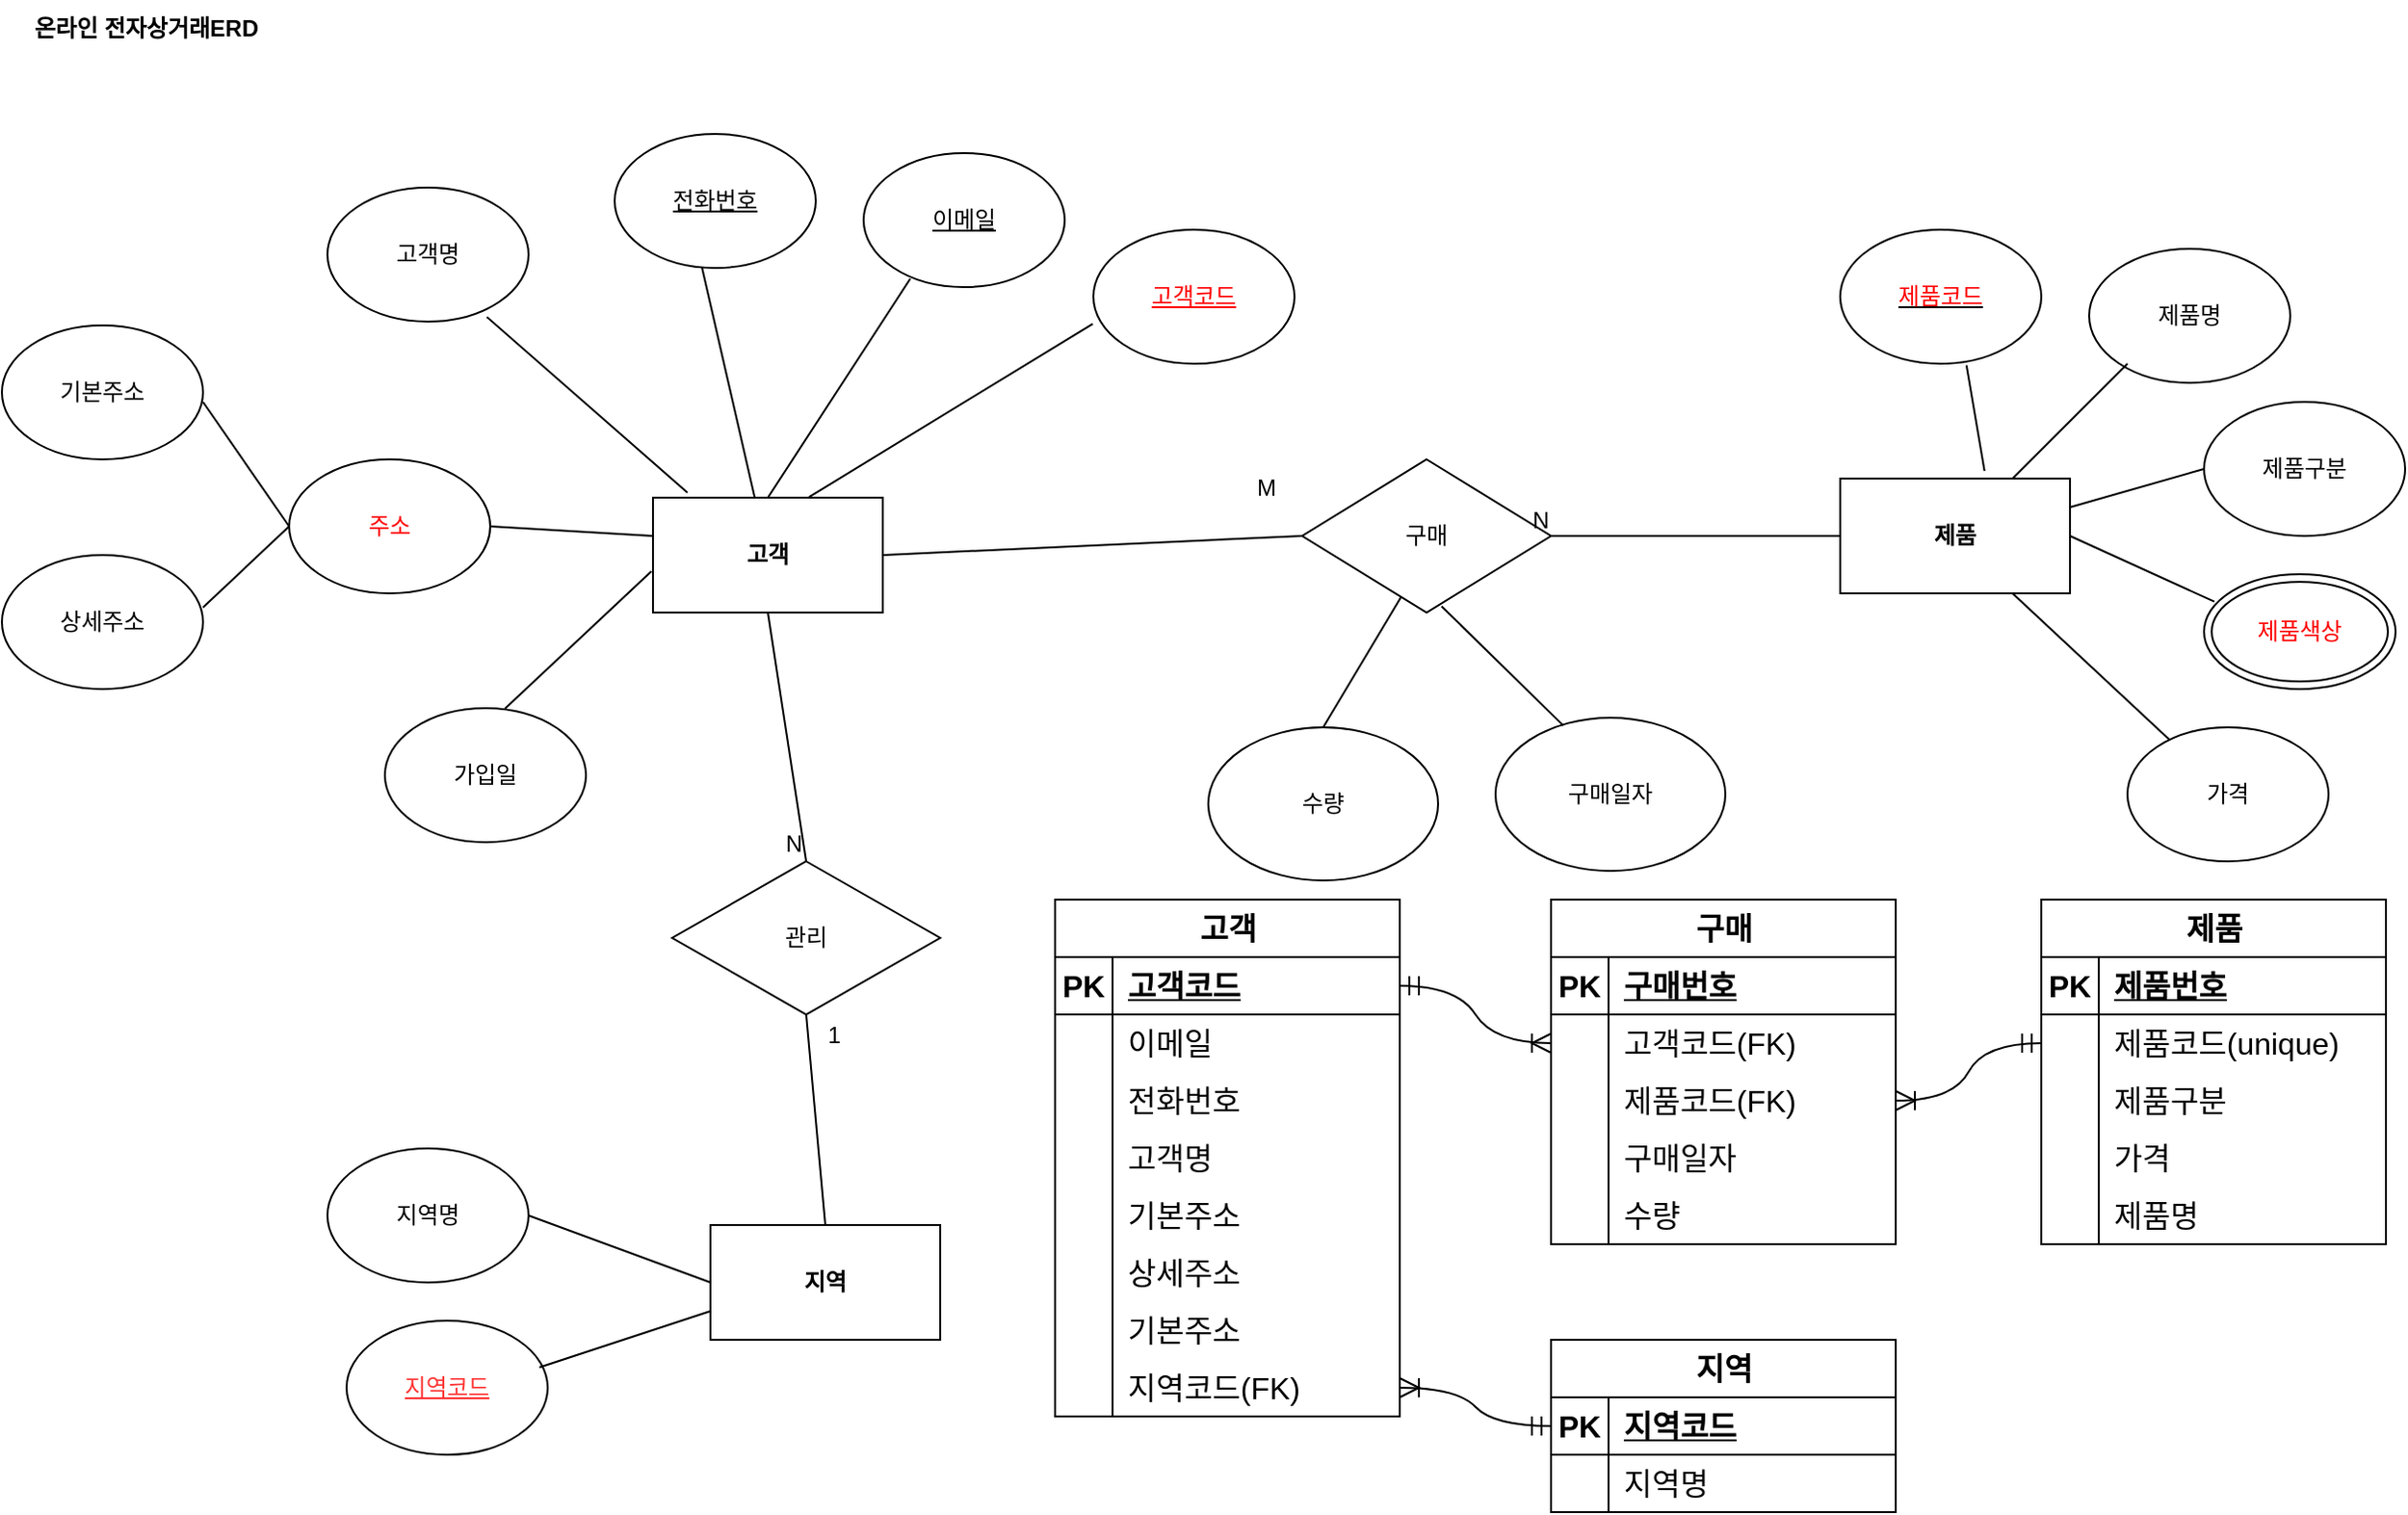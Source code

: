 <mxfile version="22.1.16" type="github">
  <diagram name="페이지-1" id="Gq8Mpnn2JN46EDsMWv6A">
    <mxGraphModel dx="952" dy="1116" grid="1" gridSize="10" guides="1" tooltips="1" connect="1" arrows="1" fold="1" page="1" pageScale="1" pageWidth="1390" pageHeight="980" math="0" shadow="0">
      <root>
        <mxCell id="0" />
        <mxCell id="1" parent="0" />
        <mxCell id="vowOgIwN2U-q6foPGj1b-1" value="&lt;b&gt;고객&lt;/b&gt;" style="rounded=0;whiteSpace=wrap;html=1;" parent="1" vertex="1">
          <mxGeometry x="380" y="390" width="120" height="60" as="geometry" />
        </mxCell>
        <mxCell id="vowOgIwN2U-q6foPGj1b-2" value="&lt;font color=&quot;#ff0000&quot;&gt;&lt;u&gt;고객코드&lt;/u&gt;&lt;/font&gt;" style="ellipse;whiteSpace=wrap;html=1;" parent="1" vertex="1">
          <mxGeometry x="610" y="250" width="105" height="70" as="geometry" />
        </mxCell>
        <mxCell id="vowOgIwN2U-q6foPGj1b-4" value="&lt;u&gt;전화번호&lt;/u&gt;" style="ellipse;whiteSpace=wrap;html=1;" parent="1" vertex="1">
          <mxGeometry x="360" y="200" width="105" height="70" as="geometry" />
        </mxCell>
        <mxCell id="vowOgIwN2U-q6foPGj1b-5" value="고객명" style="ellipse;whiteSpace=wrap;html=1;" parent="1" vertex="1">
          <mxGeometry x="210" y="228" width="105" height="70" as="geometry" />
        </mxCell>
        <mxCell id="vowOgIwN2U-q6foPGj1b-6" value="&lt;u&gt;이메일&lt;/u&gt;" style="ellipse;whiteSpace=wrap;html=1;" parent="1" vertex="1">
          <mxGeometry x="490" y="210" width="105" height="70" as="geometry" />
        </mxCell>
        <mxCell id="vowOgIwN2U-q6foPGj1b-9" value="가입일" style="ellipse;whiteSpace=wrap;html=1;" parent="1" vertex="1">
          <mxGeometry x="240" y="500" width="105" height="70" as="geometry" />
        </mxCell>
        <mxCell id="vowOgIwN2U-q6foPGj1b-10" value="&lt;font color=&quot;#ff0000&quot;&gt;주소&lt;/font&gt;" style="ellipse;whiteSpace=wrap;html=1;" parent="1" vertex="1">
          <mxGeometry x="190" y="370" width="105" height="70" as="geometry" />
        </mxCell>
        <mxCell id="vowOgIwN2U-q6foPGj1b-11" value="기본주소" style="ellipse;whiteSpace=wrap;html=1;" parent="1" vertex="1">
          <mxGeometry x="40" y="300" width="105" height="70" as="geometry" />
        </mxCell>
        <mxCell id="vowOgIwN2U-q6foPGj1b-12" value="상세주소" style="ellipse;whiteSpace=wrap;html=1;" parent="1" vertex="1">
          <mxGeometry x="40" y="420" width="105" height="70" as="geometry" />
        </mxCell>
        <mxCell id="vowOgIwN2U-q6foPGj1b-13" value="&lt;b&gt;제품&lt;/b&gt;" style="rounded=0;whiteSpace=wrap;html=1;" parent="1" vertex="1">
          <mxGeometry x="1000" y="380" width="120" height="60" as="geometry" />
        </mxCell>
        <mxCell id="vowOgIwN2U-q6foPGj1b-14" value="제품명" style="ellipse;whiteSpace=wrap;html=1;" parent="1" vertex="1">
          <mxGeometry x="1130" y="260" width="105" height="70" as="geometry" />
        </mxCell>
        <mxCell id="vowOgIwN2U-q6foPGj1b-15" value="&lt;u&gt;&lt;font color=&quot;#ff0000&quot;&gt;제품코드&lt;/font&gt;&lt;/u&gt;" style="ellipse;whiteSpace=wrap;html=1;" parent="1" vertex="1">
          <mxGeometry x="1000" y="250" width="105" height="70" as="geometry" />
        </mxCell>
        <mxCell id="vowOgIwN2U-q6foPGj1b-16" value="제품구분" style="ellipse;whiteSpace=wrap;html=1;" parent="1" vertex="1">
          <mxGeometry x="1190" y="340" width="105" height="70" as="geometry" />
        </mxCell>
        <mxCell id="vowOgIwN2U-q6foPGj1b-18" value="가격" style="ellipse;whiteSpace=wrap;html=1;" parent="1" vertex="1">
          <mxGeometry x="1150" y="510" width="105" height="70" as="geometry" />
        </mxCell>
        <mxCell id="vowOgIwN2U-q6foPGj1b-20" value="&lt;b&gt;지역&lt;/b&gt;" style="rounded=0;whiteSpace=wrap;html=1;" parent="1" vertex="1">
          <mxGeometry x="410" y="770" width="120" height="60" as="geometry" />
        </mxCell>
        <mxCell id="vowOgIwN2U-q6foPGj1b-21" value="지역명" style="ellipse;whiteSpace=wrap;html=1;" parent="1" vertex="1">
          <mxGeometry x="210" y="730" width="105" height="70" as="geometry" />
        </mxCell>
        <mxCell id="vowOgIwN2U-q6foPGj1b-22" value="&lt;font color=&quot;#ff3333&quot;&gt;&lt;u&gt;지역코드&lt;/u&gt;&lt;/font&gt;" style="ellipse;whiteSpace=wrap;html=1;" parent="1" vertex="1">
          <mxGeometry x="220" y="820" width="105" height="70" as="geometry" />
        </mxCell>
        <mxCell id="vowOgIwN2U-q6foPGj1b-24" value="" style="endArrow=none;html=1;rounded=0;exitX=0.5;exitY=0;exitDx=0;exitDy=0;entryX=0.232;entryY=0.937;entryDx=0;entryDy=0;entryPerimeter=0;" parent="1" source="vowOgIwN2U-q6foPGj1b-1" target="vowOgIwN2U-q6foPGj1b-6" edge="1">
          <mxGeometry width="50" height="50" relative="1" as="geometry">
            <mxPoint x="539.58" y="396.16" as="sourcePoint" />
            <mxPoint x="520" y="300" as="targetPoint" />
          </mxGeometry>
        </mxCell>
        <mxCell id="vowOgIwN2U-q6foPGj1b-25" value="" style="endArrow=none;html=1;rounded=0;entryX=0.5;entryY=1;entryDx=0;entryDy=0;" parent="1" source="vowOgIwN2U-q6foPGj1b-1" edge="1">
          <mxGeometry width="50" height="50" relative="1" as="geometry">
            <mxPoint x="419.35" y="385.02" as="sourcePoint" />
            <mxPoint x="405.65" y="270" as="targetPoint" />
          </mxGeometry>
        </mxCell>
        <mxCell id="vowOgIwN2U-q6foPGj1b-26" value="" style="endArrow=none;html=1;rounded=0;entryX=0.793;entryY=0.966;entryDx=0;entryDy=0;entryPerimeter=0;exitX=0.15;exitY=-0.044;exitDx=0;exitDy=0;exitPerimeter=0;" parent="1" source="vowOgIwN2U-q6foPGj1b-1" target="vowOgIwN2U-q6foPGj1b-5" edge="1">
          <mxGeometry width="50" height="50" relative="1" as="geometry">
            <mxPoint x="337.35" y="418" as="sourcePoint" />
            <mxPoint x="310" y="298" as="targetPoint" />
          </mxGeometry>
        </mxCell>
        <mxCell id="vowOgIwN2U-q6foPGj1b-27" value="" style="endArrow=none;html=1;rounded=0;exitX=0.679;exitY=-0.005;exitDx=0;exitDy=0;exitPerimeter=0;entryX=-0.003;entryY=0.702;entryDx=0;entryDy=0;entryPerimeter=0;" parent="1" source="vowOgIwN2U-q6foPGj1b-1" target="vowOgIwN2U-q6foPGj1b-2" edge="1">
          <mxGeometry width="50" height="50" relative="1" as="geometry">
            <mxPoint x="471.98" y="390.0" as="sourcePoint" />
            <mxPoint x="613.016" y="310.353" as="targetPoint" />
          </mxGeometry>
        </mxCell>
        <mxCell id="vowOgIwN2U-q6foPGj1b-34" value="" style="endArrow=none;html=1;rounded=0;exitX=1;exitY=0.5;exitDx=0;exitDy=0;" parent="1" source="vowOgIwN2U-q6foPGj1b-10" edge="1">
          <mxGeometry width="50" height="50" relative="1" as="geometry">
            <mxPoint x="330" y="460" as="sourcePoint" />
            <mxPoint x="380" y="410" as="targetPoint" />
          </mxGeometry>
        </mxCell>
        <mxCell id="vowOgIwN2U-q6foPGj1b-36" value="" style="endArrow=none;html=1;rounded=0;entryX=-0.007;entryY=0.642;entryDx=0;entryDy=0;entryPerimeter=0;exitX=0.597;exitY=0.004;exitDx=0;exitDy=0;exitPerimeter=0;" parent="1" source="vowOgIwN2U-q6foPGj1b-9" target="vowOgIwN2U-q6foPGj1b-1" edge="1">
          <mxGeometry width="50" height="50" relative="1" as="geometry">
            <mxPoint x="315" y="490" as="sourcePoint" />
            <mxPoint x="365" y="440" as="targetPoint" />
          </mxGeometry>
        </mxCell>
        <mxCell id="vowOgIwN2U-q6foPGj1b-37" value="" style="endArrow=none;html=1;rounded=0;entryX=0;entryY=0.5;entryDx=0;entryDy=0;" parent="1" target="vowOgIwN2U-q6foPGj1b-10" edge="1">
          <mxGeometry width="50" height="50" relative="1" as="geometry">
            <mxPoint x="145" y="340" as="sourcePoint" />
            <mxPoint x="190" y="400" as="targetPoint" />
          </mxGeometry>
        </mxCell>
        <mxCell id="vowOgIwN2U-q6foPGj1b-38" value="" style="endArrow=none;html=1;rounded=0;entryX=0;entryY=0.5;entryDx=0;entryDy=0;exitX=1;exitY=0.391;exitDx=0;exitDy=0;exitPerimeter=0;" parent="1" source="vowOgIwN2U-q6foPGj1b-12" target="vowOgIwN2U-q6foPGj1b-10" edge="1">
          <mxGeometry width="50" height="50" relative="1" as="geometry">
            <mxPoint x="145" y="429.57" as="sourcePoint" />
            <mxPoint x="191" y="480.57" as="targetPoint" />
          </mxGeometry>
        </mxCell>
        <mxCell id="vowOgIwN2U-q6foPGj1b-42" value="" style="endArrow=none;html=1;rounded=0;exitX=0.75;exitY=0;exitDx=0;exitDy=0;" parent="1" source="vowOgIwN2U-q6foPGj1b-13" edge="1">
          <mxGeometry width="50" height="50" relative="1" as="geometry">
            <mxPoint x="1100" y="370" as="sourcePoint" />
            <mxPoint x="1150" y="320" as="targetPoint" />
          </mxGeometry>
        </mxCell>
        <mxCell id="vowOgIwN2U-q6foPGj1b-43" value="" style="endArrow=none;html=1;rounded=0;entryX=0.628;entryY=1.012;entryDx=0;entryDy=0;entryPerimeter=0;exitX=0.628;exitY=-0.065;exitDx=0;exitDy=0;exitPerimeter=0;" parent="1" source="vowOgIwN2U-q6foPGj1b-13" target="vowOgIwN2U-q6foPGj1b-15" edge="1">
          <mxGeometry width="50" height="50" relative="1" as="geometry">
            <mxPoint x="1027.5" y="380" as="sourcePoint" />
            <mxPoint x="1077.5" y="330" as="targetPoint" />
          </mxGeometry>
        </mxCell>
        <mxCell id="vowOgIwN2U-q6foPGj1b-48" value="" style="endArrow=none;html=1;rounded=0;exitX=1;exitY=0.5;exitDx=0;exitDy=0;entryX=0;entryY=0.5;entryDx=0;entryDy=0;" parent="1" source="vowOgIwN2U-q6foPGj1b-21" target="vowOgIwN2U-q6foPGj1b-20" edge="1">
          <mxGeometry width="50" height="50" relative="1" as="geometry">
            <mxPoint x="320" y="760" as="sourcePoint" />
            <mxPoint x="380" y="720" as="targetPoint" />
          </mxGeometry>
        </mxCell>
        <mxCell id="vowOgIwN2U-q6foPGj1b-50" value="" style="endArrow=none;html=1;rounded=0;exitX=0.959;exitY=0.348;exitDx=0;exitDy=0;exitPerimeter=0;entryX=0;entryY=0.75;entryDx=0;entryDy=0;" parent="1" source="vowOgIwN2U-q6foPGj1b-22" target="vowOgIwN2U-q6foPGj1b-20" edge="1">
          <mxGeometry width="50" height="50" relative="1" as="geometry">
            <mxPoint x="320" y="860" as="sourcePoint" />
            <mxPoint x="370" y="810" as="targetPoint" />
          </mxGeometry>
        </mxCell>
        <mxCell id="vowOgIwN2U-q6foPGj1b-52" value="" style="endArrow=none;html=1;rounded=0;exitX=1;exitY=0.25;exitDx=0;exitDy=0;entryX=0;entryY=0.5;entryDx=0;entryDy=0;" parent="1" source="vowOgIwN2U-q6foPGj1b-13" target="vowOgIwN2U-q6foPGj1b-16" edge="1">
          <mxGeometry width="50" height="50" relative="1" as="geometry">
            <mxPoint x="1130" y="420" as="sourcePoint" />
            <mxPoint x="1180" y="370" as="targetPoint" />
          </mxGeometry>
        </mxCell>
        <mxCell id="vowOgIwN2U-q6foPGj1b-53" value="" style="endArrow=none;html=1;rounded=0;exitX=1;exitY=0.5;exitDx=0;exitDy=0;entryX=0.054;entryY=0.239;entryDx=0;entryDy=0;entryPerimeter=0;" parent="1" source="vowOgIwN2U-q6foPGj1b-13" target="vowOgIwN2U-q6foPGj1b-57" edge="1">
          <mxGeometry width="50" height="50" relative="1" as="geometry">
            <mxPoint x="1130" y="460" as="sourcePoint" />
            <mxPoint x="1190" y="450.02" as="targetPoint" />
          </mxGeometry>
        </mxCell>
        <mxCell id="vowOgIwN2U-q6foPGj1b-55" value="" style="endArrow=none;html=1;rounded=0;entryX=0.75;entryY=1;entryDx=0;entryDy=0;" parent="1" source="vowOgIwN2U-q6foPGj1b-18" target="vowOgIwN2U-q6foPGj1b-13" edge="1">
          <mxGeometry width="50" height="50" relative="1" as="geometry">
            <mxPoint x="1100" y="510" as="sourcePoint" />
            <mxPoint x="1150" y="460" as="targetPoint" />
          </mxGeometry>
        </mxCell>
        <mxCell id="vowOgIwN2U-q6foPGj1b-57" value="&lt;font color=&quot;#ff0000&quot;&gt;제품색상&lt;/font&gt;" style="ellipse;shape=doubleEllipse;whiteSpace=wrap;html=1;" parent="1" vertex="1">
          <mxGeometry x="1190" y="430" width="100" height="60" as="geometry" />
        </mxCell>
        <mxCell id="vowOgIwN2U-q6foPGj1b-58" value="관리" style="rhombus;whiteSpace=wrap;html=1;" parent="1" vertex="1">
          <mxGeometry x="390" y="580" width="140" height="80" as="geometry" />
        </mxCell>
        <mxCell id="vowOgIwN2U-q6foPGj1b-59" value="" style="endArrow=none;html=1;rounded=0;exitX=0.5;exitY=1;exitDx=0;exitDy=0;entryX=0.5;entryY=0;entryDx=0;entryDy=0;" parent="1" source="vowOgIwN2U-q6foPGj1b-1" target="vowOgIwN2U-q6foPGj1b-58" edge="1">
          <mxGeometry relative="1" as="geometry">
            <mxPoint x="435" y="500" as="sourcePoint" />
            <mxPoint x="595" y="500" as="targetPoint" />
          </mxGeometry>
        </mxCell>
        <mxCell id="vowOgIwN2U-q6foPGj1b-60" value="N" style="resizable=0;html=1;whiteSpace=wrap;align=right;verticalAlign=bottom;" parent="vowOgIwN2U-q6foPGj1b-59" connectable="0" vertex="1">
          <mxGeometry x="1" relative="1" as="geometry" />
        </mxCell>
        <mxCell id="vowOgIwN2U-q6foPGj1b-61" value="" style="endArrow=none;html=1;rounded=0;entryX=0.5;entryY=1;entryDx=0;entryDy=0;exitX=0.5;exitY=0;exitDx=0;exitDy=0;" parent="1" source="vowOgIwN2U-q6foPGj1b-20" target="vowOgIwN2U-q6foPGj1b-58" edge="1">
          <mxGeometry relative="1" as="geometry">
            <mxPoint x="390" y="720" as="sourcePoint" />
            <mxPoint x="550" y="720" as="targetPoint" />
          </mxGeometry>
        </mxCell>
        <mxCell id="vowOgIwN2U-q6foPGj1b-62" value="1" style="resizable=0;html=1;whiteSpace=wrap;align=right;verticalAlign=bottom;" parent="vowOgIwN2U-q6foPGj1b-61" connectable="0" vertex="1">
          <mxGeometry x="1" relative="1" as="geometry">
            <mxPoint x="20" y="20" as="offset" />
          </mxGeometry>
        </mxCell>
        <mxCell id="vowOgIwN2U-q6foPGj1b-63" value="구매" style="rhombus;whiteSpace=wrap;html=1;" parent="1" vertex="1">
          <mxGeometry x="719" y="370" width="130" height="80" as="geometry" />
        </mxCell>
        <mxCell id="vowOgIwN2U-q6foPGj1b-64" value="" style="endArrow=none;html=1;rounded=0;exitX=0;exitY=0.5;exitDx=0;exitDy=0;entryX=1;entryY=0.5;entryDx=0;entryDy=0;" parent="1" source="vowOgIwN2U-q6foPGj1b-13" target="vowOgIwN2U-q6foPGj1b-63" edge="1">
          <mxGeometry relative="1" as="geometry">
            <mxPoint x="990" y="410" as="sourcePoint" />
            <mxPoint x="850" y="409" as="targetPoint" />
          </mxGeometry>
        </mxCell>
        <mxCell id="vowOgIwN2U-q6foPGj1b-65" value="N" style="resizable=0;html=1;whiteSpace=wrap;align=right;verticalAlign=bottom;" parent="vowOgIwN2U-q6foPGj1b-64" connectable="0" vertex="1">
          <mxGeometry x="1" relative="1" as="geometry" />
        </mxCell>
        <mxCell id="vowOgIwN2U-q6foPGj1b-66" value="" style="endArrow=none;html=1;rounded=0;exitX=1;exitY=0.5;exitDx=0;exitDy=0;entryX=0;entryY=0.5;entryDx=0;entryDy=0;" parent="1" source="vowOgIwN2U-q6foPGj1b-1" target="vowOgIwN2U-q6foPGj1b-63" edge="1">
          <mxGeometry relative="1" as="geometry">
            <mxPoint x="510" y="430" as="sourcePoint" />
            <mxPoint x="670" y="430" as="targetPoint" />
          </mxGeometry>
        </mxCell>
        <mxCell id="vowOgIwN2U-q6foPGj1b-67" value="M" style="text;html=1;align=center;verticalAlign=middle;resizable=0;points=[];autosize=1;strokeColor=none;fillColor=none;" parent="1" vertex="1">
          <mxGeometry x="685" y="370" width="30" height="30" as="geometry" />
        </mxCell>
        <mxCell id="vowOgIwN2U-q6foPGj1b-68" value="수량" style="ellipse;whiteSpace=wrap;html=1;" parent="1" vertex="1">
          <mxGeometry x="670" y="510" width="120" height="80" as="geometry" />
        </mxCell>
        <mxCell id="vowOgIwN2U-q6foPGj1b-69" value="구매일자" style="ellipse;whiteSpace=wrap;html=1;" parent="1" vertex="1">
          <mxGeometry x="820" y="505" width="120" height="80" as="geometry" />
        </mxCell>
        <mxCell id="vowOgIwN2U-q6foPGj1b-71" value="" style="endArrow=none;html=1;rounded=0;entryX=0.397;entryY=0.9;entryDx=0;entryDy=0;entryPerimeter=0;exitX=0.5;exitY=0;exitDx=0;exitDy=0;" parent="1" source="vowOgIwN2U-q6foPGj1b-68" target="vowOgIwN2U-q6foPGj1b-63" edge="1">
          <mxGeometry width="50" height="50" relative="1" as="geometry">
            <mxPoint x="685" y="485" as="sourcePoint" />
            <mxPoint x="735" y="435" as="targetPoint" />
          </mxGeometry>
        </mxCell>
        <mxCell id="vowOgIwN2U-q6foPGj1b-72" value="" style="endArrow=none;html=1;rounded=0;exitX=0.295;exitY=0.051;exitDx=0;exitDy=0;exitPerimeter=0;entryX=0.56;entryY=0.959;entryDx=0;entryDy=0;entryPerimeter=0;" parent="1" source="vowOgIwN2U-q6foPGj1b-69" target="vowOgIwN2U-q6foPGj1b-63" edge="1">
          <mxGeometry width="50" height="50" relative="1" as="geometry">
            <mxPoint x="800" y="508" as="sourcePoint" />
            <mxPoint x="800" y="460" as="targetPoint" />
          </mxGeometry>
        </mxCell>
        <mxCell id="vowOgIwN2U-q6foPGj1b-73" value="&lt;b&gt;온라인 전자상거래ERD&lt;/b&gt;" style="text;html=1;align=center;verticalAlign=middle;resizable=0;points=[];autosize=1;strokeColor=none;fillColor=none;" parent="1" vertex="1">
          <mxGeometry x="40" y="130" width="150" height="30" as="geometry" />
        </mxCell>
        <mxCell id="w_WEyZHLhwYqxQTG-O3H-2" value="고객" style="shape=table;startSize=30;container=1;collapsible=1;childLayout=tableLayout;fixedRows=1;rowLines=0;fontStyle=1;align=center;resizeLast=1;html=1;fontSize=16;" vertex="1" parent="1">
          <mxGeometry x="590" y="600" width="180" height="270" as="geometry" />
        </mxCell>
        <mxCell id="w_WEyZHLhwYqxQTG-O3H-3" value="" style="shape=tableRow;horizontal=0;startSize=0;swimlaneHead=0;swimlaneBody=0;fillColor=none;collapsible=0;dropTarget=0;points=[[0,0.5],[1,0.5]];portConstraint=eastwest;top=0;left=0;right=0;bottom=1;fontSize=16;" vertex="1" parent="w_WEyZHLhwYqxQTG-O3H-2">
          <mxGeometry y="30" width="180" height="30" as="geometry" />
        </mxCell>
        <mxCell id="w_WEyZHLhwYqxQTG-O3H-4" value="PK" style="shape=partialRectangle;connectable=0;fillColor=none;top=0;left=0;bottom=0;right=0;fontStyle=1;overflow=hidden;whiteSpace=wrap;html=1;fontSize=16;" vertex="1" parent="w_WEyZHLhwYqxQTG-O3H-3">
          <mxGeometry width="30" height="30" as="geometry">
            <mxRectangle width="30" height="30" as="alternateBounds" />
          </mxGeometry>
        </mxCell>
        <mxCell id="w_WEyZHLhwYqxQTG-O3H-5" value="고객코드" style="shape=partialRectangle;connectable=0;fillColor=none;top=0;left=0;bottom=0;right=0;align=left;spacingLeft=6;fontStyle=5;overflow=hidden;whiteSpace=wrap;html=1;fontSize=16;" vertex="1" parent="w_WEyZHLhwYqxQTG-O3H-3">
          <mxGeometry x="30" width="150" height="30" as="geometry">
            <mxRectangle width="150" height="30" as="alternateBounds" />
          </mxGeometry>
        </mxCell>
        <mxCell id="w_WEyZHLhwYqxQTG-O3H-6" value="" style="shape=tableRow;horizontal=0;startSize=0;swimlaneHead=0;swimlaneBody=0;fillColor=none;collapsible=0;dropTarget=0;points=[[0,0.5],[1,0.5]];portConstraint=eastwest;top=0;left=0;right=0;bottom=0;fontSize=16;" vertex="1" parent="w_WEyZHLhwYqxQTG-O3H-2">
          <mxGeometry y="60" width="180" height="30" as="geometry" />
        </mxCell>
        <mxCell id="w_WEyZHLhwYqxQTG-O3H-7" value="" style="shape=partialRectangle;connectable=0;fillColor=none;top=0;left=0;bottom=0;right=0;editable=1;overflow=hidden;whiteSpace=wrap;html=1;fontSize=16;" vertex="1" parent="w_WEyZHLhwYqxQTG-O3H-6">
          <mxGeometry width="30" height="30" as="geometry">
            <mxRectangle width="30" height="30" as="alternateBounds" />
          </mxGeometry>
        </mxCell>
        <mxCell id="w_WEyZHLhwYqxQTG-O3H-8" value="이메일" style="shape=partialRectangle;connectable=0;fillColor=none;top=0;left=0;bottom=0;right=0;align=left;spacingLeft=6;overflow=hidden;whiteSpace=wrap;html=1;fontSize=16;" vertex="1" parent="w_WEyZHLhwYqxQTG-O3H-6">
          <mxGeometry x="30" width="150" height="30" as="geometry">
            <mxRectangle width="150" height="30" as="alternateBounds" />
          </mxGeometry>
        </mxCell>
        <mxCell id="w_WEyZHLhwYqxQTG-O3H-9" value="" style="shape=tableRow;horizontal=0;startSize=0;swimlaneHead=0;swimlaneBody=0;fillColor=none;collapsible=0;dropTarget=0;points=[[0,0.5],[1,0.5]];portConstraint=eastwest;top=0;left=0;right=0;bottom=0;fontSize=16;" vertex="1" parent="w_WEyZHLhwYqxQTG-O3H-2">
          <mxGeometry y="90" width="180" height="30" as="geometry" />
        </mxCell>
        <mxCell id="w_WEyZHLhwYqxQTG-O3H-10" value="" style="shape=partialRectangle;connectable=0;fillColor=none;top=0;left=0;bottom=0;right=0;editable=1;overflow=hidden;whiteSpace=wrap;html=1;fontSize=16;" vertex="1" parent="w_WEyZHLhwYqxQTG-O3H-9">
          <mxGeometry width="30" height="30" as="geometry">
            <mxRectangle width="30" height="30" as="alternateBounds" />
          </mxGeometry>
        </mxCell>
        <mxCell id="w_WEyZHLhwYqxQTG-O3H-11" value="전화번호" style="shape=partialRectangle;connectable=0;fillColor=none;top=0;left=0;bottom=0;right=0;align=left;spacingLeft=6;overflow=hidden;whiteSpace=wrap;html=1;fontSize=16;" vertex="1" parent="w_WEyZHLhwYqxQTG-O3H-9">
          <mxGeometry x="30" width="150" height="30" as="geometry">
            <mxRectangle width="150" height="30" as="alternateBounds" />
          </mxGeometry>
        </mxCell>
        <mxCell id="w_WEyZHLhwYqxQTG-O3H-12" value="" style="shape=tableRow;horizontal=0;startSize=0;swimlaneHead=0;swimlaneBody=0;fillColor=none;collapsible=0;dropTarget=0;points=[[0,0.5],[1,0.5]];portConstraint=eastwest;top=0;left=0;right=0;bottom=0;fontSize=16;" vertex="1" parent="w_WEyZHLhwYqxQTG-O3H-2">
          <mxGeometry y="120" width="180" height="30" as="geometry" />
        </mxCell>
        <mxCell id="w_WEyZHLhwYqxQTG-O3H-13" value="" style="shape=partialRectangle;connectable=0;fillColor=none;top=0;left=0;bottom=0;right=0;editable=1;overflow=hidden;whiteSpace=wrap;html=1;fontSize=16;" vertex="1" parent="w_WEyZHLhwYqxQTG-O3H-12">
          <mxGeometry width="30" height="30" as="geometry">
            <mxRectangle width="30" height="30" as="alternateBounds" />
          </mxGeometry>
        </mxCell>
        <mxCell id="w_WEyZHLhwYqxQTG-O3H-14" value="고객명" style="shape=partialRectangle;connectable=0;fillColor=none;top=0;left=0;bottom=0;right=0;align=left;spacingLeft=6;overflow=hidden;whiteSpace=wrap;html=1;fontSize=16;" vertex="1" parent="w_WEyZHLhwYqxQTG-O3H-12">
          <mxGeometry x="30" width="150" height="30" as="geometry">
            <mxRectangle width="150" height="30" as="alternateBounds" />
          </mxGeometry>
        </mxCell>
        <mxCell id="w_WEyZHLhwYqxQTG-O3H-16" value="" style="shape=tableRow;horizontal=0;startSize=0;swimlaneHead=0;swimlaneBody=0;fillColor=none;collapsible=0;dropTarget=0;points=[[0,0.5],[1,0.5]];portConstraint=eastwest;top=0;left=0;right=0;bottom=0;fontSize=16;" vertex="1" parent="w_WEyZHLhwYqxQTG-O3H-2">
          <mxGeometry y="150" width="180" height="30" as="geometry" />
        </mxCell>
        <mxCell id="w_WEyZHLhwYqxQTG-O3H-17" value="" style="shape=partialRectangle;connectable=0;fillColor=none;top=0;left=0;bottom=0;right=0;editable=1;overflow=hidden;whiteSpace=wrap;html=1;fontSize=16;" vertex="1" parent="w_WEyZHLhwYqxQTG-O3H-16">
          <mxGeometry width="30" height="30" as="geometry">
            <mxRectangle width="30" height="30" as="alternateBounds" />
          </mxGeometry>
        </mxCell>
        <mxCell id="w_WEyZHLhwYqxQTG-O3H-18" value="기본주소" style="shape=partialRectangle;connectable=0;fillColor=none;top=0;left=0;bottom=0;right=0;align=left;spacingLeft=6;overflow=hidden;whiteSpace=wrap;html=1;fontSize=16;" vertex="1" parent="w_WEyZHLhwYqxQTG-O3H-16">
          <mxGeometry x="30" width="150" height="30" as="geometry">
            <mxRectangle width="150" height="30" as="alternateBounds" />
          </mxGeometry>
        </mxCell>
        <mxCell id="w_WEyZHLhwYqxQTG-O3H-19" value="" style="shape=tableRow;horizontal=0;startSize=0;swimlaneHead=0;swimlaneBody=0;fillColor=none;collapsible=0;dropTarget=0;points=[[0,0.5],[1,0.5]];portConstraint=eastwest;top=0;left=0;right=0;bottom=0;fontSize=16;" vertex="1" parent="w_WEyZHLhwYqxQTG-O3H-2">
          <mxGeometry y="180" width="180" height="30" as="geometry" />
        </mxCell>
        <mxCell id="w_WEyZHLhwYqxQTG-O3H-20" value="" style="shape=partialRectangle;connectable=0;fillColor=none;top=0;left=0;bottom=0;right=0;editable=1;overflow=hidden;whiteSpace=wrap;html=1;fontSize=16;" vertex="1" parent="w_WEyZHLhwYqxQTG-O3H-19">
          <mxGeometry width="30" height="30" as="geometry">
            <mxRectangle width="30" height="30" as="alternateBounds" />
          </mxGeometry>
        </mxCell>
        <mxCell id="w_WEyZHLhwYqxQTG-O3H-21" value="상세주소" style="shape=partialRectangle;connectable=0;fillColor=none;top=0;left=0;bottom=0;right=0;align=left;spacingLeft=6;overflow=hidden;whiteSpace=wrap;html=1;fontSize=16;" vertex="1" parent="w_WEyZHLhwYqxQTG-O3H-19">
          <mxGeometry x="30" width="150" height="30" as="geometry">
            <mxRectangle width="150" height="30" as="alternateBounds" />
          </mxGeometry>
        </mxCell>
        <mxCell id="w_WEyZHLhwYqxQTG-O3H-41" value="" style="shape=tableRow;horizontal=0;startSize=0;swimlaneHead=0;swimlaneBody=0;fillColor=none;collapsible=0;dropTarget=0;points=[[0,0.5],[1,0.5]];portConstraint=eastwest;top=0;left=0;right=0;bottom=0;fontSize=16;" vertex="1" parent="w_WEyZHLhwYqxQTG-O3H-2">
          <mxGeometry y="210" width="180" height="30" as="geometry" />
        </mxCell>
        <mxCell id="w_WEyZHLhwYqxQTG-O3H-42" value="" style="shape=partialRectangle;connectable=0;fillColor=none;top=0;left=0;bottom=0;right=0;editable=1;overflow=hidden;whiteSpace=wrap;html=1;fontSize=16;" vertex="1" parent="w_WEyZHLhwYqxQTG-O3H-41">
          <mxGeometry width="30" height="30" as="geometry">
            <mxRectangle width="30" height="30" as="alternateBounds" />
          </mxGeometry>
        </mxCell>
        <mxCell id="w_WEyZHLhwYqxQTG-O3H-43" value="기본주소" style="shape=partialRectangle;connectable=0;fillColor=none;top=0;left=0;bottom=0;right=0;align=left;spacingLeft=6;overflow=hidden;whiteSpace=wrap;html=1;fontSize=16;" vertex="1" parent="w_WEyZHLhwYqxQTG-O3H-41">
          <mxGeometry x="30" width="150" height="30" as="geometry">
            <mxRectangle width="150" height="30" as="alternateBounds" />
          </mxGeometry>
        </mxCell>
        <mxCell id="w_WEyZHLhwYqxQTG-O3H-127" value="" style="shape=tableRow;horizontal=0;startSize=0;swimlaneHead=0;swimlaneBody=0;fillColor=none;collapsible=0;dropTarget=0;points=[[0,0.5],[1,0.5]];portConstraint=eastwest;top=0;left=0;right=0;bottom=0;fontSize=16;" vertex="1" parent="w_WEyZHLhwYqxQTG-O3H-2">
          <mxGeometry y="240" width="180" height="30" as="geometry" />
        </mxCell>
        <mxCell id="w_WEyZHLhwYqxQTG-O3H-128" value="" style="shape=partialRectangle;connectable=0;fillColor=none;top=0;left=0;bottom=0;right=0;editable=1;overflow=hidden;whiteSpace=wrap;html=1;fontSize=16;" vertex="1" parent="w_WEyZHLhwYqxQTG-O3H-127">
          <mxGeometry width="30" height="30" as="geometry">
            <mxRectangle width="30" height="30" as="alternateBounds" />
          </mxGeometry>
        </mxCell>
        <mxCell id="w_WEyZHLhwYqxQTG-O3H-129" value="지역코드(FK)" style="shape=partialRectangle;connectable=0;fillColor=none;top=0;left=0;bottom=0;right=0;align=left;spacingLeft=6;overflow=hidden;whiteSpace=wrap;html=1;fontSize=16;" vertex="1" parent="w_WEyZHLhwYqxQTG-O3H-127">
          <mxGeometry x="30" width="150" height="30" as="geometry">
            <mxRectangle width="150" height="30" as="alternateBounds" />
          </mxGeometry>
        </mxCell>
        <mxCell id="w_WEyZHLhwYqxQTG-O3H-22" value="제품" style="shape=table;startSize=30;container=1;collapsible=1;childLayout=tableLayout;fixedRows=1;rowLines=0;fontStyle=1;align=center;resizeLast=1;html=1;fontSize=16;" vertex="1" parent="1">
          <mxGeometry x="1105" y="600" width="180" height="180" as="geometry" />
        </mxCell>
        <mxCell id="w_WEyZHLhwYqxQTG-O3H-23" value="" style="shape=tableRow;horizontal=0;startSize=0;swimlaneHead=0;swimlaneBody=0;fillColor=none;collapsible=0;dropTarget=0;points=[[0,0.5],[1,0.5]];portConstraint=eastwest;top=0;left=0;right=0;bottom=1;fontSize=16;" vertex="1" parent="w_WEyZHLhwYqxQTG-O3H-22">
          <mxGeometry y="30" width="180" height="30" as="geometry" />
        </mxCell>
        <mxCell id="w_WEyZHLhwYqxQTG-O3H-24" value="PK" style="shape=partialRectangle;connectable=0;fillColor=none;top=0;left=0;bottom=0;right=0;fontStyle=1;overflow=hidden;whiteSpace=wrap;html=1;fontSize=16;" vertex="1" parent="w_WEyZHLhwYqxQTG-O3H-23">
          <mxGeometry width="30" height="30" as="geometry">
            <mxRectangle width="30" height="30" as="alternateBounds" />
          </mxGeometry>
        </mxCell>
        <mxCell id="w_WEyZHLhwYqxQTG-O3H-25" value="제품번호" style="shape=partialRectangle;connectable=0;fillColor=none;top=0;left=0;bottom=0;right=0;align=left;spacingLeft=6;fontStyle=5;overflow=hidden;whiteSpace=wrap;html=1;fontSize=16;" vertex="1" parent="w_WEyZHLhwYqxQTG-O3H-23">
          <mxGeometry x="30" width="150" height="30" as="geometry">
            <mxRectangle width="150" height="30" as="alternateBounds" />
          </mxGeometry>
        </mxCell>
        <mxCell id="w_WEyZHLhwYqxQTG-O3H-26" value="" style="shape=tableRow;horizontal=0;startSize=0;swimlaneHead=0;swimlaneBody=0;fillColor=none;collapsible=0;dropTarget=0;points=[[0,0.5],[1,0.5]];portConstraint=eastwest;top=0;left=0;right=0;bottom=0;fontSize=16;" vertex="1" parent="w_WEyZHLhwYqxQTG-O3H-22">
          <mxGeometry y="60" width="180" height="30" as="geometry" />
        </mxCell>
        <mxCell id="w_WEyZHLhwYqxQTG-O3H-27" value="" style="shape=partialRectangle;connectable=0;fillColor=none;top=0;left=0;bottom=0;right=0;editable=1;overflow=hidden;whiteSpace=wrap;html=1;fontSize=16;" vertex="1" parent="w_WEyZHLhwYqxQTG-O3H-26">
          <mxGeometry width="30" height="30" as="geometry">
            <mxRectangle width="30" height="30" as="alternateBounds" />
          </mxGeometry>
        </mxCell>
        <mxCell id="w_WEyZHLhwYqxQTG-O3H-28" value="제품코드(unique)" style="shape=partialRectangle;connectable=0;fillColor=none;top=0;left=0;bottom=0;right=0;align=left;spacingLeft=6;overflow=hidden;whiteSpace=wrap;html=1;fontSize=16;" vertex="1" parent="w_WEyZHLhwYqxQTG-O3H-26">
          <mxGeometry x="30" width="150" height="30" as="geometry">
            <mxRectangle width="150" height="30" as="alternateBounds" />
          </mxGeometry>
        </mxCell>
        <mxCell id="w_WEyZHLhwYqxQTG-O3H-29" value="" style="shape=tableRow;horizontal=0;startSize=0;swimlaneHead=0;swimlaneBody=0;fillColor=none;collapsible=0;dropTarget=0;points=[[0,0.5],[1,0.5]];portConstraint=eastwest;top=0;left=0;right=0;bottom=0;fontSize=16;" vertex="1" parent="w_WEyZHLhwYqxQTG-O3H-22">
          <mxGeometry y="90" width="180" height="30" as="geometry" />
        </mxCell>
        <mxCell id="w_WEyZHLhwYqxQTG-O3H-30" value="" style="shape=partialRectangle;connectable=0;fillColor=none;top=0;left=0;bottom=0;right=0;editable=1;overflow=hidden;whiteSpace=wrap;html=1;fontSize=16;" vertex="1" parent="w_WEyZHLhwYqxQTG-O3H-29">
          <mxGeometry width="30" height="30" as="geometry">
            <mxRectangle width="30" height="30" as="alternateBounds" />
          </mxGeometry>
        </mxCell>
        <mxCell id="w_WEyZHLhwYqxQTG-O3H-31" value="제품구분" style="shape=partialRectangle;connectable=0;fillColor=none;top=0;left=0;bottom=0;right=0;align=left;spacingLeft=6;overflow=hidden;whiteSpace=wrap;html=1;fontSize=16;" vertex="1" parent="w_WEyZHLhwYqxQTG-O3H-29">
          <mxGeometry x="30" width="150" height="30" as="geometry">
            <mxRectangle width="150" height="30" as="alternateBounds" />
          </mxGeometry>
        </mxCell>
        <mxCell id="w_WEyZHLhwYqxQTG-O3H-35" value="" style="shape=tableRow;horizontal=0;startSize=0;swimlaneHead=0;swimlaneBody=0;fillColor=none;collapsible=0;dropTarget=0;points=[[0,0.5],[1,0.5]];portConstraint=eastwest;top=0;left=0;right=0;bottom=0;fontSize=16;" vertex="1" parent="w_WEyZHLhwYqxQTG-O3H-22">
          <mxGeometry y="120" width="180" height="30" as="geometry" />
        </mxCell>
        <mxCell id="w_WEyZHLhwYqxQTG-O3H-36" value="" style="shape=partialRectangle;connectable=0;fillColor=none;top=0;left=0;bottom=0;right=0;editable=1;overflow=hidden;whiteSpace=wrap;html=1;fontSize=16;" vertex="1" parent="w_WEyZHLhwYqxQTG-O3H-35">
          <mxGeometry width="30" height="30" as="geometry">
            <mxRectangle width="30" height="30" as="alternateBounds" />
          </mxGeometry>
        </mxCell>
        <mxCell id="w_WEyZHLhwYqxQTG-O3H-37" value="가격" style="shape=partialRectangle;connectable=0;fillColor=none;top=0;left=0;bottom=0;right=0;align=left;spacingLeft=6;overflow=hidden;whiteSpace=wrap;html=1;fontSize=16;" vertex="1" parent="w_WEyZHLhwYqxQTG-O3H-35">
          <mxGeometry x="30" width="150" height="30" as="geometry">
            <mxRectangle width="150" height="30" as="alternateBounds" />
          </mxGeometry>
        </mxCell>
        <mxCell id="w_WEyZHLhwYqxQTG-O3H-137" value="" style="shape=tableRow;horizontal=0;startSize=0;swimlaneHead=0;swimlaneBody=0;fillColor=none;collapsible=0;dropTarget=0;points=[[0,0.5],[1,0.5]];portConstraint=eastwest;top=0;left=0;right=0;bottom=0;fontSize=16;" vertex="1" parent="w_WEyZHLhwYqxQTG-O3H-22">
          <mxGeometry y="150" width="180" height="30" as="geometry" />
        </mxCell>
        <mxCell id="w_WEyZHLhwYqxQTG-O3H-138" value="" style="shape=partialRectangle;connectable=0;fillColor=none;top=0;left=0;bottom=0;right=0;editable=1;overflow=hidden;whiteSpace=wrap;html=1;fontSize=16;" vertex="1" parent="w_WEyZHLhwYqxQTG-O3H-137">
          <mxGeometry width="30" height="30" as="geometry">
            <mxRectangle width="30" height="30" as="alternateBounds" />
          </mxGeometry>
        </mxCell>
        <mxCell id="w_WEyZHLhwYqxQTG-O3H-139" value="제품명" style="shape=partialRectangle;connectable=0;fillColor=none;top=0;left=0;bottom=0;right=0;align=left;spacingLeft=6;overflow=hidden;whiteSpace=wrap;html=1;fontSize=16;" vertex="1" parent="w_WEyZHLhwYqxQTG-O3H-137">
          <mxGeometry x="30" width="150" height="30" as="geometry">
            <mxRectangle width="150" height="30" as="alternateBounds" />
          </mxGeometry>
        </mxCell>
        <mxCell id="w_WEyZHLhwYqxQTG-O3H-47" value="지역" style="shape=table;startSize=30;container=1;collapsible=1;childLayout=tableLayout;fixedRows=1;rowLines=0;fontStyle=1;align=center;resizeLast=1;html=1;fontSize=16;" vertex="1" parent="1">
          <mxGeometry x="849" y="830" width="180" height="90" as="geometry" />
        </mxCell>
        <mxCell id="w_WEyZHLhwYqxQTG-O3H-48" value="" style="shape=tableRow;horizontal=0;startSize=0;swimlaneHead=0;swimlaneBody=0;fillColor=none;collapsible=0;dropTarget=0;points=[[0,0.5],[1,0.5]];portConstraint=eastwest;top=0;left=0;right=0;bottom=1;fontSize=16;" vertex="1" parent="w_WEyZHLhwYqxQTG-O3H-47">
          <mxGeometry y="30" width="180" height="30" as="geometry" />
        </mxCell>
        <mxCell id="w_WEyZHLhwYqxQTG-O3H-49" value="PK" style="shape=partialRectangle;connectable=0;fillColor=none;top=0;left=0;bottom=0;right=0;fontStyle=1;overflow=hidden;whiteSpace=wrap;html=1;fontSize=16;" vertex="1" parent="w_WEyZHLhwYqxQTG-O3H-48">
          <mxGeometry width="30" height="30" as="geometry">
            <mxRectangle width="30" height="30" as="alternateBounds" />
          </mxGeometry>
        </mxCell>
        <mxCell id="w_WEyZHLhwYqxQTG-O3H-50" value="지역코드" style="shape=partialRectangle;connectable=0;fillColor=none;top=0;left=0;bottom=0;right=0;align=left;spacingLeft=6;fontStyle=5;overflow=hidden;whiteSpace=wrap;html=1;fontSize=16;" vertex="1" parent="w_WEyZHLhwYqxQTG-O3H-48">
          <mxGeometry x="30" width="150" height="30" as="geometry">
            <mxRectangle width="150" height="30" as="alternateBounds" />
          </mxGeometry>
        </mxCell>
        <mxCell id="w_WEyZHLhwYqxQTG-O3H-51" value="" style="shape=tableRow;horizontal=0;startSize=0;swimlaneHead=0;swimlaneBody=0;fillColor=none;collapsible=0;dropTarget=0;points=[[0,0.5],[1,0.5]];portConstraint=eastwest;top=0;left=0;right=0;bottom=0;fontSize=16;" vertex="1" parent="w_WEyZHLhwYqxQTG-O3H-47">
          <mxGeometry y="60" width="180" height="30" as="geometry" />
        </mxCell>
        <mxCell id="w_WEyZHLhwYqxQTG-O3H-52" value="" style="shape=partialRectangle;connectable=0;fillColor=none;top=0;left=0;bottom=0;right=0;editable=1;overflow=hidden;whiteSpace=wrap;html=1;fontSize=16;" vertex="1" parent="w_WEyZHLhwYqxQTG-O3H-51">
          <mxGeometry width="30" height="30" as="geometry">
            <mxRectangle width="30" height="30" as="alternateBounds" />
          </mxGeometry>
        </mxCell>
        <mxCell id="w_WEyZHLhwYqxQTG-O3H-53" value="지역명" style="shape=partialRectangle;connectable=0;fillColor=none;top=0;left=0;bottom=0;right=0;align=left;spacingLeft=6;overflow=hidden;whiteSpace=wrap;html=1;fontSize=16;" vertex="1" parent="w_WEyZHLhwYqxQTG-O3H-51">
          <mxGeometry x="30" width="150" height="30" as="geometry">
            <mxRectangle width="150" height="30" as="alternateBounds" />
          </mxGeometry>
        </mxCell>
        <mxCell id="w_WEyZHLhwYqxQTG-O3H-60" value="구매" style="shape=table;startSize=30;container=1;collapsible=1;childLayout=tableLayout;fixedRows=1;rowLines=0;fontStyle=1;align=center;resizeLast=1;html=1;fontSize=16;" vertex="1" parent="1">
          <mxGeometry x="849" y="600" width="180" height="180" as="geometry" />
        </mxCell>
        <mxCell id="w_WEyZHLhwYqxQTG-O3H-61" value="" style="shape=tableRow;horizontal=0;startSize=0;swimlaneHead=0;swimlaneBody=0;fillColor=none;collapsible=0;dropTarget=0;points=[[0,0.5],[1,0.5]];portConstraint=eastwest;top=0;left=0;right=0;bottom=1;fontSize=16;" vertex="1" parent="w_WEyZHLhwYqxQTG-O3H-60">
          <mxGeometry y="30" width="180" height="30" as="geometry" />
        </mxCell>
        <mxCell id="w_WEyZHLhwYqxQTG-O3H-62" value="PK" style="shape=partialRectangle;connectable=0;fillColor=none;top=0;left=0;bottom=0;right=0;fontStyle=1;overflow=hidden;whiteSpace=wrap;html=1;fontSize=16;" vertex="1" parent="w_WEyZHLhwYqxQTG-O3H-61">
          <mxGeometry width="30" height="30" as="geometry">
            <mxRectangle width="30" height="30" as="alternateBounds" />
          </mxGeometry>
        </mxCell>
        <mxCell id="w_WEyZHLhwYqxQTG-O3H-63" value="구매번호" style="shape=partialRectangle;connectable=0;fillColor=none;top=0;left=0;bottom=0;right=0;align=left;spacingLeft=6;fontStyle=5;overflow=hidden;whiteSpace=wrap;html=1;fontSize=16;" vertex="1" parent="w_WEyZHLhwYqxQTG-O3H-61">
          <mxGeometry x="30" width="150" height="30" as="geometry">
            <mxRectangle width="150" height="30" as="alternateBounds" />
          </mxGeometry>
        </mxCell>
        <mxCell id="w_WEyZHLhwYqxQTG-O3H-64" value="" style="shape=tableRow;horizontal=0;startSize=0;swimlaneHead=0;swimlaneBody=0;fillColor=none;collapsible=0;dropTarget=0;points=[[0,0.5],[1,0.5]];portConstraint=eastwest;top=0;left=0;right=0;bottom=0;fontSize=16;" vertex="1" parent="w_WEyZHLhwYqxQTG-O3H-60">
          <mxGeometry y="60" width="180" height="30" as="geometry" />
        </mxCell>
        <mxCell id="w_WEyZHLhwYqxQTG-O3H-65" value="" style="shape=partialRectangle;connectable=0;fillColor=none;top=0;left=0;bottom=0;right=0;editable=1;overflow=hidden;whiteSpace=wrap;html=1;fontSize=16;" vertex="1" parent="w_WEyZHLhwYqxQTG-O3H-64">
          <mxGeometry width="30" height="30" as="geometry">
            <mxRectangle width="30" height="30" as="alternateBounds" />
          </mxGeometry>
        </mxCell>
        <mxCell id="w_WEyZHLhwYqxQTG-O3H-66" value="고객코드(FK)" style="shape=partialRectangle;connectable=0;fillColor=none;top=0;left=0;bottom=0;right=0;align=left;spacingLeft=6;overflow=hidden;whiteSpace=wrap;html=1;fontSize=16;" vertex="1" parent="w_WEyZHLhwYqxQTG-O3H-64">
          <mxGeometry x="30" width="150" height="30" as="geometry">
            <mxRectangle width="150" height="30" as="alternateBounds" />
          </mxGeometry>
        </mxCell>
        <mxCell id="w_WEyZHLhwYqxQTG-O3H-67" value="" style="shape=tableRow;horizontal=0;startSize=0;swimlaneHead=0;swimlaneBody=0;fillColor=none;collapsible=0;dropTarget=0;points=[[0,0.5],[1,0.5]];portConstraint=eastwest;top=0;left=0;right=0;bottom=0;fontSize=16;" vertex="1" parent="w_WEyZHLhwYqxQTG-O3H-60">
          <mxGeometry y="90" width="180" height="30" as="geometry" />
        </mxCell>
        <mxCell id="w_WEyZHLhwYqxQTG-O3H-68" value="" style="shape=partialRectangle;connectable=0;fillColor=none;top=0;left=0;bottom=0;right=0;editable=1;overflow=hidden;whiteSpace=wrap;html=1;fontSize=16;" vertex="1" parent="w_WEyZHLhwYqxQTG-O3H-67">
          <mxGeometry width="30" height="30" as="geometry">
            <mxRectangle width="30" height="30" as="alternateBounds" />
          </mxGeometry>
        </mxCell>
        <mxCell id="w_WEyZHLhwYqxQTG-O3H-69" value="제품코드(FK)" style="shape=partialRectangle;connectable=0;fillColor=none;top=0;left=0;bottom=0;right=0;align=left;spacingLeft=6;overflow=hidden;whiteSpace=wrap;html=1;fontSize=16;" vertex="1" parent="w_WEyZHLhwYqxQTG-O3H-67">
          <mxGeometry x="30" width="150" height="30" as="geometry">
            <mxRectangle width="150" height="30" as="alternateBounds" />
          </mxGeometry>
        </mxCell>
        <mxCell id="w_WEyZHLhwYqxQTG-O3H-73" value="" style="shape=tableRow;horizontal=0;startSize=0;swimlaneHead=0;swimlaneBody=0;fillColor=none;collapsible=0;dropTarget=0;points=[[0,0.5],[1,0.5]];portConstraint=eastwest;top=0;left=0;right=0;bottom=0;fontSize=16;" vertex="1" parent="w_WEyZHLhwYqxQTG-O3H-60">
          <mxGeometry y="120" width="180" height="30" as="geometry" />
        </mxCell>
        <mxCell id="w_WEyZHLhwYqxQTG-O3H-74" value="" style="shape=partialRectangle;connectable=0;fillColor=none;top=0;left=0;bottom=0;right=0;editable=1;overflow=hidden;whiteSpace=wrap;html=1;fontSize=16;" vertex="1" parent="w_WEyZHLhwYqxQTG-O3H-73">
          <mxGeometry width="30" height="30" as="geometry">
            <mxRectangle width="30" height="30" as="alternateBounds" />
          </mxGeometry>
        </mxCell>
        <mxCell id="w_WEyZHLhwYqxQTG-O3H-75" value="구매일자" style="shape=partialRectangle;connectable=0;fillColor=none;top=0;left=0;bottom=0;right=0;align=left;spacingLeft=6;overflow=hidden;whiteSpace=wrap;html=1;fontSize=16;" vertex="1" parent="w_WEyZHLhwYqxQTG-O3H-73">
          <mxGeometry x="30" width="150" height="30" as="geometry">
            <mxRectangle width="150" height="30" as="alternateBounds" />
          </mxGeometry>
        </mxCell>
        <mxCell id="w_WEyZHLhwYqxQTG-O3H-102" value="" style="shape=tableRow;horizontal=0;startSize=0;swimlaneHead=0;swimlaneBody=0;fillColor=none;collapsible=0;dropTarget=0;points=[[0,0.5],[1,0.5]];portConstraint=eastwest;top=0;left=0;right=0;bottom=0;fontSize=16;" vertex="1" parent="w_WEyZHLhwYqxQTG-O3H-60">
          <mxGeometry y="150" width="180" height="30" as="geometry" />
        </mxCell>
        <mxCell id="w_WEyZHLhwYqxQTG-O3H-103" value="" style="shape=partialRectangle;connectable=0;fillColor=none;top=0;left=0;bottom=0;right=0;editable=1;overflow=hidden;whiteSpace=wrap;html=1;fontSize=16;" vertex="1" parent="w_WEyZHLhwYqxQTG-O3H-102">
          <mxGeometry width="30" height="30" as="geometry">
            <mxRectangle width="30" height="30" as="alternateBounds" />
          </mxGeometry>
        </mxCell>
        <mxCell id="w_WEyZHLhwYqxQTG-O3H-104" value="수량" style="shape=partialRectangle;connectable=0;fillColor=none;top=0;left=0;bottom=0;right=0;align=left;spacingLeft=6;overflow=hidden;whiteSpace=wrap;html=1;fontSize=16;" vertex="1" parent="w_WEyZHLhwYqxQTG-O3H-102">
          <mxGeometry x="30" width="150" height="30" as="geometry">
            <mxRectangle width="150" height="30" as="alternateBounds" />
          </mxGeometry>
        </mxCell>
        <mxCell id="w_WEyZHLhwYqxQTG-O3H-134" value="" style="edgeStyle=entityRelationEdgeStyle;fontSize=12;html=1;endArrow=ERoneToMany;startArrow=ERmandOne;rounded=0;startSize=8;endSize=8;curved=1;exitX=1;exitY=0.5;exitDx=0;exitDy=0;entryX=0;entryY=0.5;entryDx=0;entryDy=0;" edge="1" parent="1" source="w_WEyZHLhwYqxQTG-O3H-3" target="w_WEyZHLhwYqxQTG-O3H-64">
          <mxGeometry width="100" height="100" relative="1" as="geometry">
            <mxPoint x="780" y="650" as="sourcePoint" />
            <mxPoint x="820" y="710" as="targetPoint" />
            <Array as="points">
              <mxPoint x="810" y="640" />
            </Array>
          </mxGeometry>
        </mxCell>
        <mxCell id="w_WEyZHLhwYqxQTG-O3H-135" value="" style="edgeStyle=entityRelationEdgeStyle;fontSize=12;html=1;endArrow=ERoneToMany;startArrow=ERmandOne;rounded=0;startSize=8;endSize=8;curved=1;exitX=0;exitY=0.5;exitDx=0;exitDy=0;entryX=1;entryY=0.5;entryDx=0;entryDy=0;" edge="1" parent="1" source="w_WEyZHLhwYqxQTG-O3H-48" target="w_WEyZHLhwYqxQTG-O3H-127">
          <mxGeometry width="100" height="100" relative="1" as="geometry">
            <mxPoint x="800" y="770" as="sourcePoint" />
            <mxPoint x="879" y="800" as="targetPoint" />
          </mxGeometry>
        </mxCell>
        <mxCell id="w_WEyZHLhwYqxQTG-O3H-136" value="" style="edgeStyle=entityRelationEdgeStyle;fontSize=12;html=1;endArrow=ERoneToMany;startArrow=ERmandOne;rounded=0;startSize=8;endSize=8;curved=1;entryX=1;entryY=0.5;entryDx=0;entryDy=0;exitX=0;exitY=0.5;exitDx=0;exitDy=0;" edge="1" parent="1" source="w_WEyZHLhwYqxQTG-O3H-26" target="w_WEyZHLhwYqxQTG-O3H-67">
          <mxGeometry width="100" height="100" relative="1" as="geometry">
            <mxPoint x="1060" y="540" as="sourcePoint" />
            <mxPoint x="1060" y="690" as="targetPoint" />
            <Array as="points">
              <mxPoint x="1051" y="655.01" />
              <mxPoint x="1040" y="700.01" />
            </Array>
          </mxGeometry>
        </mxCell>
        <mxCell id="w_WEyZHLhwYqxQTG-O3H-140" style="edgeStyle=none;curved=1;rounded=0;orthogonalLoop=1;jettySize=auto;html=1;exitX=0.75;exitY=0;exitDx=0;exitDy=0;fontSize=12;startSize=8;endSize=8;" edge="1" parent="1" source="w_WEyZHLhwYqxQTG-O3H-22" target="w_WEyZHLhwYqxQTG-O3H-22">
          <mxGeometry relative="1" as="geometry" />
        </mxCell>
      </root>
    </mxGraphModel>
  </diagram>
</mxfile>
